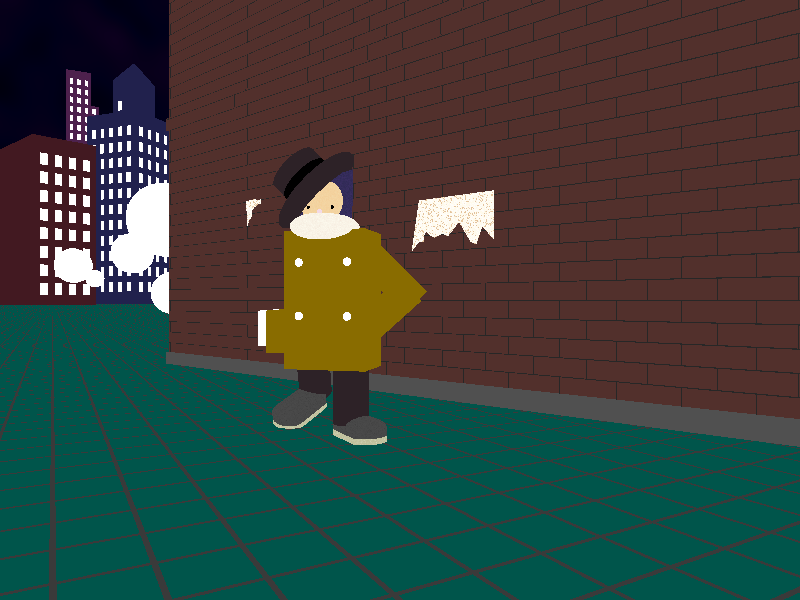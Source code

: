//*****************************************
//Trabalho para aula de computação gráfica
//Tema: Billy Bat
//Alunos: Vitor Fabre Eltermann
//        Vinicius Anastácio
//        Rodrigo da Silva Ghiorzi
//        Ricardo Taruhn Duarte
//*****************************************
#include "colors.inc"
#include "textures.inc"
#include "shapes.inc"
#include "glass.inc"
#include "stones.inc"    
#include "skies.inc"     
#include "colors.inc"
#include "textures.inc"
#include "glass.inc"
#include "metals.inc"
#include "golds.inc"
#include "stones.inc"
#include "woods.inc"
#include "shapes.inc"
#include "shapes2.inc"
#include "functions.inc"
#include "math.inc"
#include "transforms.inc" 

#declare paper = texture {
  pigment { granite
    color_map {
     [0 color rgb <1,0.98,0.95>]
     [0.2 color rgb <1,0.98,0.95>]
     [0.21 color rgb <1,0.96,0.83>]
     [0.3 color rgb <1,0.96,0.83>]
     [0.4 0.5 color rgb <1,0.98,0.95> color rgb <1,0.98,0.95>]
     [0.51 0.6 color rgb <.77,0.54,0.33> color rgb <.77,0.54,0.33>]
     [0.61 0.9 color rgb <1,0.96,0.83> color rgb <1,0.96,0.83>]
     [0.91 color rgb <.77,0.54,0.33>]
     [1 color rgb <.77,0.54,0.33>]
    }
  scale 0.5
  }
}
texture { pigment { color rgbt <1,0.96,0.83,0.1>}
  normal { leopard 1 turbulence 1.7 scale 0.01 }
}

//luz geral
light_source { <-300, 300, -300> color rgb <0.3, 0.3, 0.3> shadowless}

// chão
#declare RasterScale = 1.0;
#declare RasterHalfLine  = 0.035;  
#declare RasterHalfLineZ = 0.035; 
//-------------------------------------------------------------------------
#macro Raster(RScale, HLine) 
       pigment{ gradient x scale RScale
                color_map{[0.000   color rgbt<0.07,0.07,0.07,0>*0.6]
                          [0+HLine color rgbt<0.07,0.07,0.07,0>*0.6]
                          [0+HLine color rgbt<0.07,0.07,0.07,1>]
                          [1-HLine color rgbt<0.07,0.07,0.07,1>]
                          [1-HLine color rgbt<0.07,0.07,0.07,0>*0.6]
                          [1.000   color rgbt<0.07,0.07,0.07,0>*0.6]} }
 #end// of Raster(RScale, HLine)-macro    
//-------------------------------------------------------------------------
    

plane { <0,1,0>, 0    // plane with layered textures
        texture {
                  pigment{color rgb <0,0.09,0.07>}
                  finish {ambient 0.45 diffuse 0.85
                    specular 0.1
                    roughness 0.5
                    reflection 0.01}}
                  normal {wrinkles 0.2
                    scale 0.1}
        texture { Raster(RasterScale,RasterHalfLine ) rotate<0,0,0> }
        texture { Raster(RasterScale,RasterHalfLineZ) rotate<0,90,0>}
        rotate<0,0,0>
        
        rotate y*60
}



 
camera{
    location <0, 3, -20>
    look_at <0, 3, 0>
}    


//holofote
union{
    difference{
        cylinder {
           <0, 3, 0>,     // Center of one end
           <0, 3, 10>,     // Center of other end
           2.51            // Radius
        }
        cylinder {
            <0, 3, 1>,     // Center of one end
            <0, 3, 11>,     // Center of other end
            2.5            // Radius
        }
        texture {
            Metal
            finish {
                phong 5 phong_size 300
                reflection 1
            }
        }
    }
    
    cylinder {
        <0, 3, 10>,     // Center of one end
        <0, 3, 11>,     // Center of other end
        2.51           // Radius
        interior {
            caustics 2.0
            ior 3.5
        }
        texture {
            T_Glass4
            pigment {color White filter 0.85}
            finish {
                phong 2 phong_size 100
                reflection 0.30
            }
        }
    }
    
    sphere{
        <0, 3, 2>,2
        interior {
             caustics 2.0
             ior 3.5
        }
        texture {
            T_Glass4
            pigment {color White filter 0.85}
            finish {
                phong 2 phong_size 100
                reflection 0.30
            }
        } 
    }
    
    //luz
    light_source { <0, 3, 2> color rgb <4.4, 4.4, 2.2>
        fade_distance 5
        fade_power 0.5
    }
    rotate y*20 
    rotate x*17
    translate x*-17
    translate y*7
    translate z*-40
    
}       
  
//céu
sky_sphere {
    pigment {
        bozo
        color_map {
            [0.0 rgb <0.005, 0.0, 0.015>]
            [0.4 rgb <0.002, 0.0, 0.01>]
            [0.6 rgb <0.0, 0.0, 0.01>]
            [1.0 rgb 0.0]
        }
        scale 0.05
    }
}

//prédio da frente
union{
    box {
        <-0.9, 0, 99.9>, 
        <99.9, 100,-0.3>  
        
        texture {
            pigment { brick color rgb<0.02, 0.02, 0.02>, rgb<0.085, 0.03, 0.025>
                brick_size <3, 1, 2> mortar 0.05
            }
            finish {
                diffuse 1
            }
            normal {
                wrinkles 0.5
                scale 0.3
            }
            scale 0.5
        }
    }       
    
    box {
       <-1, 11, 100>,  
       <100,11.55,-0.4>  
       
       texture {
            pigment { brick color rgb<0.02, 0.02, 0.02>, rgb<0.085, 0.03, 0.025>
                brick_size <3, 1, 2> mortar 0.05
            }
            finish {
                diffuse 1
            }
            normal {
                wrinkles 0.5
                scale 0.3
            }
            scale 0.5
        }
        
    }
    
    //rodapé                       
    box {
       <-1, 0, 100>,  
       <100,0.55,-0.4>  
       
       texture {pigment{color rgb<0.08, 0.08, 0.08> }
             normal {
                wrinkles 0.8
                scale 0.3
             }          
       }
        
    }
    
    rotate y*40
    translate x*-10
    translate z*8
}
//***************
//prédios do fundo 
//*************** 
//prédio vermelho do fundo da esquerda
union{

    difference{
        box {
            <40, 0, 100>,  
            <76, 100, -0.35>  
        }
        //*************** 
        //buracos janelas
        #for (CntrX, 0, 3, 1)
            #for (CntrY, 0, 7, 1)
                box {
                    <44+(CntrX * 8), 83-(CntrY * 11), 5>,
                    <48+(CntrX * 8), 90-(CntrY * 11), -1>
                }
            #end
        #end
        
        //***************
        texture {
            pigment { color rgb<0.055, 0.01, 0.015>}
            finish {
                diffuse 1
            }
            normal {
                wrinkles 0.5
                scale 0.3
            }
            scale 0.5
        }
    }
    
    //***************
    #for (CntrX, 0, 3, 1)
        #for (CntrY, 0, 7, 1)
            //vidros janelas
            #if (!((CntrX = 2 & CntrY = 1) | (CntrX = 1 & CntrY = 2) | (CntrX = 3 & CntrY = 2) | (CntrX = 1 & CntrY = 5)
                    | (CntrX = 2 & CntrY = 5) | (CntrX = 3 & CntrY = 5) | (CntrX = 1 & CntrY = 6) | (CntrX = 2 & CntrY = 6)
                    | (CntrX = 3 & CntrY = 6) | (CntrX = 0 & CntrY = 7) | (CntrX = 2 & CntrY = 7)))
                light_source { <46+(CntrX * 8), 87.5-(CntrY * 11), 0> color rgb <10, 10, -1>
                    fade_distance 10
                    fade_power 50
                    jitter
                    looks_like{
                        box{
                            <-2, -4.5, 0>,
                            <2, 4.5, -0.35>
                            interior {
                                caustics 6.0
                                ior 3
                            }
                            texture {
                                T_Glass4
                                pigment {color rgb <1, 1, 1> filter 0.9}
                                finish {
                                    phong 1 phong_size 3
                                    reflection 0.01
                                }
                            }
                        }
                    }
                }
            #else
                box{
                    <44+(CntrX * 8), 83-(CntrY * 11), 0>,
                    <48+(CntrX * 8), 90-(CntrY * 11), -0.35>
                    interior {
                        caustics 6.0
                        ior 3
                    }
                    texture {
                        T_Glass4
                        pigment {color rgb <1, 1, 1> filter 0.95}
                        finish {
                            phong 1 phong_size 3
                            reflection 0.01
                        }
                    }
                } 
            #end    
        #end
    #end
    //***************
    //sombra no topo
    light_source{
        <60, 120, -50> color rgb <-0.2, -0.05, -0.05>
        fade_distance 63
        fade_power 40
    }
    //***************
    rotate y*-50
    translate z*300
    translate x*-240
}

//***************
//prédio roxo do fundo
union{
    difference{
        box {
            <0, 0, -0.35>,  
            <36, 280, 50>   
        }
        box {
            <27, 240, -1>
            <37, 281, 51>
        }
        //*************** 
        //buracos janelas
        #for (CntrX, 0, 3, 1)
            #for (CntrY, 0, 6, 1)
                box {
                    <4+(CntrX * 8), 263-(CntrY * 11), 5>,
                    <8+(CntrX * 8), 270-(CntrY * 11), -1>
                }
            #end
        #end
        
        //***************
        texture {
            pigment { color rgb<0.075, 0.015, 0.075>}
            finish {
                diffuse 1
            }
            normal {
                wrinkles 0.5
                scale 0.3
            }
            scale 0.5
        }
    }
    
    //***************
    #for (CntrX, 0, 3, 1)
        #for (CntrY, 0, 6, 1)
            //vidros janelas
            #if (!((CntrX = 3 & CntrY = 0) | (CntrX = 0 & CntrY = 1) | (CntrX = 3 & CntrY = 1) | (CntrX = 1 & CntrY = 2)
                    | (CntrX = 3 & CntrY = 2) | (CntrX = 1 & CntrY = 3) | (CntrX = 2 & CntrY = 4) | (CntrX = 3 & CntrY = 4)
                    | (CntrX = 2 & CntrY = 5) | (CntrX = 3 & CntrY = 5) | (CntrX = 0 & CntrY = 6) | (CntrX = 2 & CntrY = 6)
                    | (CntrX = 3 & CntrY = 6)))
                light_source { <6+(CntrX * 8), 267.5-(CntrY * 11), 0> color rgb <10, 10, -1>
                    fade_distance 10
                    fade_power 50
                    jitter
                    looks_like{
                        box{
                            <-2, -4.5, 0>,
                            <2, 4.5, -0.35>
                            interior {
                                caustics 6.0
                                ior 3
                            }
                            texture {
                                T_Glass4
                                pigment {color rgb <1, 1, 1> filter 0.9}
                                finish {
                                    phong 1 phong_size 3
                                    reflection 0.01
                                }
                            }
                        }
                    }
                }
            #else
                #if (!((CntrX = 3 & CntrY = 0) | (CntrX = 3 & CntrY = 1) | (CntrX = 3 & CntrY = 2)))
                    box{
                        <4+(CntrX * 8), 263-(CntrY * 11), 0>,
                        <8+(CntrX * 8), 270-(CntrY * 11), -0.35>
                        interior {
                            caustics 6.0
                            ior 3
                        }
                        texture {
                            T_Glass4
                            pigment {color rgb <1, 1, 1> filter 0.95}
                            finish {
                                phong 1 phong_size 3
                                reflection 0.01
                            }
                        }
                    }
                #end 
            #end    
        #end
    #end
    //***************
    //sombra no topo
    light_source{
        <15, 300, -50> color rgb <-0.3, -0.08, -0.18>
        fade_distance 63
        fade_power 40
    }
    //***************
    rotate y*-29
    translate z*700
    translate x*-400
}

//***************
//prédio azul do fundo da direita
union{
    //***************
    difference{
        union{
            //parte inferior
            box {
                <0, 0, 0>,  
                <44, 136, 44>   
            }
            //parte superior
            box {
                <32, 136, 32>
                <12, 165, 12>
            }
            //pirâmide do topo
            object {
                union {
                    object{polygon { 5, <12,165,12>, <32,165,12>, <32,165,32>, <12,165,32>, <12,165,12> }}
                    object{polygon { 4, <12,165,12>, <32,165,12>, <22,180,22>, <12,165,12> }} 
                    object{polygon { 4, <32,165,12>, <32,165,32>, <22,180,22>, <32,165,12> }} 
                    object{polygon { 4, <32,165,32>, <12,165,32>, <22,180,22>, <32,165,32> }} 
                    object{polygon { 4, <12,165,32>, <12,165,12>, <22,180,22>, <12,165,32> }}
                }
            }
        }
        //*************** 
        //buracos janelas parte inferior
        #for (CntrX, 0, 4, 1)
            #for (CntrY, 0, 10, 1)
                box {
                    <5, 119-(CntrY * 11), 4+(CntrX * 8)>,
                    <-1, 126-(CntrY * 11), 8+(CntrX * 8)>
                }
                box {
                    <4+(CntrX * 8), 119-(CntrY * 11), 5>,
                    <8+(CntrX * 8), 126-(CntrY * 11), -1>
                }
            #end
        #end
        //buracos janelas parte superior
        #for (CntrX, 0, 1, 1)
            #for (CntrY, 0, 1, 1)
                box {
                    <17, 153-(CntrY * 11), 16+(CntrX * 8)>,
                    <11, 160-(CntrY * 11), 20+(CntrX * 8)>
                }
                box {
                    <16+(CntrX * 8), 153-(CntrY * 11), 17>,
                    <20+(CntrX * 8), 160-(CntrY * 11), 11>
                }
            #end
        #end
    
        //***************
        texture {
            pigment { color rgb<0.015, 0.015, 0.075>}
            finish {
                diffuse 1
            }
            normal {
                wrinkles 0.5
                scale 0.3
            }
            scale 0.5
        }
    }
    //*************** 
    //vidros das janelas
    //parte inferior
    #for (CntrX, 0, 4, 1)
        #for (CntrY, 0, 10, 1)
            //parede esquerda
            #if (!((CntrY = 1 & CntrX = 3) | (CntrY = 3 & CntrX = 0) | (CntrY = 3 & CntrX = 2) | (CntrY = 4 & CntrX = 2)))
                light_source { <0.35, 122.5-(CntrY * 11), 6+(CntrX * 8)> color rgb <10, 10, -1>
                    fade_distance 10
                    fade_power 50
                    jitter
                    looks_like{
                        box{
                            <0.5, -4.5, -2>,
                            <0.35, 4.5, 2>
                            interior {
                                caustics 6.0
                                ior 3
                            }
                            texture {
                                T_Glass4
                                pigment {color rgb <1, 1, 1> filter 0.9}
                                finish {
                                    phong 1 phong_size 3
                                    reflection 0.01
                                }
                            }
                        }
                    }
                }
            #else
                box{
                    <0.5, 119-(CntrY * 11), 4+(CntrX * 8)>,
                    <0.35, 126-(CntrY * 11), 8+(CntrX * 8)>
                    interior {
                        caustics 6.0
                        ior 3
                    }
                    texture {
                        T_Glass4
                        pigment {color rgb <1, 1, 1> filter 0.95}
                        finish {
                            phong 1 phong_size 3
                            reflection 0.01
                        }
                    }
                }
            #end
            //parede direita
            #if (!((CntrY = 1 & CntrX = 1) | (CntrY = 2 & CntrX = 2)))
                light_source { <6+(CntrX * 8), 122.5-(CntrY * 11), 0.35> color rgb <10, 10, -1>
                    fade_distance 10
                    fade_power 50
                    jitter
                    looks_like{
                        box{
                            <-2, -4.5, 0.5>,
                            <2, 4.5, 0.35>
                            interior {
                                caustics 6.0
                                ior 3
                            }
                            texture {
                                T_Glass4
                                pigment {color rgb <1, 1, 1> filter 0.9}
                                finish {
                                    phong 1 phong_size 3
                                    reflection 0.01
                                }
                            }
                        }
                    }
                }
            #else
                box{
                    <4+(CntrX * 8), 119-(CntrY * 11), 0.5>,
                    <8+(CntrX * 8), 126-(CntrY * 11), 0.35>
                    interior {
                        caustics 6.0
                        ior 3
                    }
                    texture {
                        T_Glass4
                        pigment {color rgb <1, 1, 1> filter 0.95}
                        finish {
                            phong 1 phong_size 3
                            reflection 0.01
                        }
                    }
                }    
            #end    
        #end
    #end
    //parte superior
    #for (CntrX, 0, 1, 1)
        #for (CntrY, 0, 1, 1)
            //parede esquerda
            #if (!(CntrX = 1 & CntrY = 1))
                light_source { <12.35, 156.5-(CntrY * 11), 18+(CntrX * 8)> color rgb <10, 10, -1>
                    fade_distance 10
                    fade_power 50
                    jitter
                    looks_like{
                        box{
                            <12.5, -4.5, -2>,
                            <12.35, 4.5, 2>
                            interior {
                                caustics 6.0
                                ior 3
                            }
                            texture {
                                T_Glass4
                                pigment {color rgb <1, 1, 1> filter 0.9}
                                finish {
                                    phong 1 phong_size 3
                                    reflection 0.01
                                }
                            }
                        }
                    }
                }
            #else
                box{
                    <12.5, 153-(CntrY * 11), 16+(CntrX * 8)>,
                    <12.35, 160-(CntrY * 11), 20+(CntrX * 8)>
                    interior {
                        caustics 6.0
                        ior 3
                    }
                    texture {
                        T_Glass4
                        pigment {color rgb <1, 1, 1> filter 0.95}
                        finish {
                            phong 1 phong_size 3
                            reflection 0.01
                        }
                    }
                }
            #end
            //parede direita
            #if (true)
                light_source { <18+(CntrX * 8), 156.5-(CntrY * 11), 12.35> color rgb <10, 10, -1>
                    fade_distance 10
                    fade_power 50
                    jitter
                    looks_like{
                        box{
                            <-2, -4.5, 12.5>,
                            <2, 4.5, 12.35>
                            interior {
                                caustics 6.0
                                ior 3
                            }
                            texture {
                                T_Glass4
                                pigment {color rgb <1, 1, 1> filter 0.9}
                                finish {
                                    phong 1 phong_size 3
                                    reflection 0.01
                                }
                            }
                        }
                    }
                }
            #else
                box{
                    <16+(CntrX * 8), 152-(CntrY * 11), 12.5>,
                    <20+(CntrX * 8), 160-(CntrY * 11), 12.35>
                    interior {
                        caustics 6.0
                        ior 3
                    }
                    texture {
                        T_Glass4
                        pigment {color rgb <1, 1, 1> filter 0.95}
                        finish {
                            phong 1 phong_size 3
                            reflection 0.01
                        }
                    }
                }    
            #end    
        #end
    #end
    //***************
    //sombra no topo
    light_source{
        <-25, 190, -5> color rgb <-0.3, -0.18, -0.28>
        fade_distance 63
        fade_power 40
    }
    //***************
    rotate y*-70
    translate z*400
    translate x*-185
}

//***************
//bolas de luz
light_source
{ <-35, 15, 70> color rgb 2*<1, 1, 0.5>
    fade_distance 10
    fade_power 40
    looks_like
    {   
        sphere
        { <0,0,0>,5.5
            pigment { rgb <1, 1, 1> filter 0.5}
            hollow
            interior { 
                media {
                    scattering { 1, 0.07 extinction 0.01 }
                    samples 30,100
                }
            }
        }
        
    }
}

light_source
{ <-32, 4, 65> color rgb 2*<1, 1, 0.5>
    fade_distance 10
    fade_power 40
    looks_like
    {   
        sphere
        { <0,0,0>,3
            pigment { rgb <1, 1, 1> filter 0.5}
            hollow
            interior { 
                media {
                    scattering { 1, 0.07 extinction 0.01 }
                    samples 30,100
                }
            }
        }
        
    }
}

light_source
{ <-40, 10, 70> color rgb 2*<1, 1, 0.5>
    fade_distance 10
    fade_power 40
    looks_like
    {   
        sphere
        { <0,0,0>,3
            pigment { rgb <1, 1, 1> filter 0.5}
            hollow
            interior { 
                media {
                    scattering { 1, 0.07 extinction 0.01 }
                    samples 30,100
                }
            }
        }
        
    }
}

light_source
{ <-35.5, 5.5, 50> color rgb 2*<1, 1, 0.5>
    fade_distance 10
    fade_power 40
    looks_like
    {   
        sphere
        { <0,0,0>,1
            pigment { rgb <1, 1, 1> filter 0.5}
            hollow
            interior { 
                media {
                    scattering { 1, 0.07 extinction 0.01 }
                    samples 30,100
                }
            }
        }
        
    }
}


light_source
{ <-38, 7, 50> color rgb 2*<1, 1, 0.5>
    fade_distance 10
    fade_power 40
    looks_like
    {   
        sphere
        { <0,0,0>,2
            pigment { rgb <1, 1, 1> filter 0.5}
            hollow
            interior { 
                media {
                    scattering { 1, 0.07 extinction 0.01 }
                    samples 30,100
                }
            }
        }
        
    }
}  
       
 //papel esquerdo
 object {
     union {
           object{polygon 
           { 18, <-0.6,  0,-8>  , <-0.6,0.5,-8> , <-0.65,0.55,-8>  ,   <-0.7,  1, -8>,    
                <-0.2,  1.05,-8> , <0,  1,-8>    ,   <0.4,  1,-8>   ,   <0.3,  0.9,-8>,     
                <0.25, 0.85,-8> , <0.23,0.83,-8>,   <0,0.8,-8>     ,   <-0.2,0.7,-8>,
                <-0.25,0.65,-8> , <-0.3,0.6,-8> ,   <-0.3,0.4,-8>  ,   <-0.4,0.3,-8>,
                <-0.5,0.2,-8>   , <-0.6, 0, -8>
                }
           } 
           texture {paper}
      }       
      rotate y*35.8
      translate z*10.45
      translate y*6
      translate x*-1
    }
    //papel direito
    object {
     union {
           object{polygon 
           { 19, <0,  0,-8>      , <0.3, 1.6, -8> , <3, 1.6, -8>    , <3, 0.2, -8>,
                 <2.6, 0.6, -8>  , <2.4, 0.1, -8> , <2.2, 0.2, -8>  , <2, 0.5, -8>, 
                 <1.8, 0.8, -8>  , <1.6, 0.6, -8> , <1.4, 0.4, -8>  , <1.2, 0.5, -8>,
                 <0.9, 0.4, -8>  , <0.7, 0.5, -8> , <0.6, 0.6, -8>  , <0.5, 0.5, -8>,
                 <0.5, 0.3, -8>  , <0.3, 0.3, -8> , 
                 <0, 0, -8>
                }
           } 
           texture {paper}
      }       
      rotate y*40
      translate z*5
      translate y*4.5
      translate x*5.5
    }
union {
//cabeça
union{
union{
    object{
        difference{
            cylinder{<0, 1, 0>, <0, 3, 0>, 1}
            cylinder{<0, 6, -1>, <0, 6, 1>, 1 scale<1, 0.5, 1>}
            cylinder{<0, 1, -1>, <0, 1, 0.5>, 0.5 scale<1, 1.5, 1> rotate z*-10}
            cylinder{<0, 1, -1>, <0, 1, 0.5>, 0.5 scale<1, 1.5, 1> rotate z*10}
        }
        texture {
            pigment {
                bozo
                turbulence 0.25
                color_map {
                    [0 rgb <0.05, 0.03, 0.14>]
                    [1 rgb <0.02, 0.02,  0.07 >]
                }
                scale 0.04
            }
            finish{ ambient 0.25 }
        }
    }
    object{
       intersection{
            cylinder{<0, 1, 0>, <0, 3, 0>, 1}
            union{
                cylinder{<0, 1, -1>, <0, 1, 0.5>, 0.5 scale<1, 1.5, 1> rotate z*-10}
                cylinder{<0, 1, -1>, <0, 1, 0.5>, 0.5 scale<1, 1.5, 1> rotate z*10}
            }
       }
       texture {
            pigment {
                bozo
                turbulence 0.25
                color_map {
                    [0 rgb <0.9, 0.6, 0.3>]
                    [1 rgb <0.9, 0.7,  0.4>]
                }
                scale 0.04
            }
            finish{ ambient 0.25 }
        }
    }
    object{
        union{
            sphere{<0.4, 1.3, -0.83>, 0.1}
            sphere{<-0.4, 1.3, -0.83>, 0.1}
        }   
    }
    object{
        sphere{<0, 1.5, 0>, 1 scale<1.3, 0.5, 1.3>}
        texture {
            pigment {
                bozo
                turbulence 0.25
                color_map {
                    [0 rgb <1, 1, 0.9>]
                    [1 rgb <0.9, 0.8,  0.7>]
                }
                scale 0.04
            }
            finish{ ambient 0.25 }
        }
    }
    object{
        sphere{<0, 1.1, -1>, 0.1}
        pigment{color rgb<0.9, 0.7, 0.8>}
    }
    scale <0.5, 0.5, 0.5>
    rotate x*6
    rotate y*5
    translate z*-10
    translate y*4 
    translate x*-0.9
    
}
//chapeu
union{
    object{
        difference{
            cylinder{<0, 1, 0>, <0, 2, 0>, 1}
        }
        texture {
            pigment {
                color rgb <0.026, 0.016, 0.02> 
            }
            finish{ ambient 0.25 }
        }       
    }
    
    object{
        difference{
            cylinder{<0, 1, 0>, <0, 1.4, 0>, 1.01}
        }
        texture {
            pigment {
                color rgb <0.00001, 0.00001, 0.00001> 
            }
            finish{ ambient 0.25 }
        }       
    }
    
    object{
        sphere{<0, 1.5, 0>, 1 scale<1.9, 0.5, 1.3>}
        texture {
            pigment { color rgb <0.026, 0.016, 0.02>
            }
            finish{ ambient 0.25 }
        }
    }
    
    scale <0.5, 0.5, 0.5>
    rotate x*6
    rotate y*5
    rotate z*45
    translate z*-10
    translate y*4.8 
    translate x*-0.8
    
}  
  translate x*-0.5
  translate z*1.2
  translate y*-0.02
}                 
//sapato direito
union{
    union{
        difference{
            union{
                cylinder{<0, 1, 0>, <0, 1, 3>, 1 translate x*1}
                sphere{<1, 1, 0>, 1}
                intersection{
                    cylinder{<0, 1, 1>, <0, 1, 4>, 1 translate x*1}
                    cylinder{<0, 1, 3>, <0, 2, 3>, 1 translate x*1}
                }
            }
            box{<0, 0, -2>, <2, 1, 5>}
        }
        cylinder{<0, 0.5, 0>, <0, 1, 0>, 1 translate x*1}
        cylinder{<0, 0.5, 3>, <0, 1, 3>, 1 translate x*1}
        box{<0, 0.5, 0>, <2, 1, 3>}
        
        pigment{
            crackle
         scale .04
         poly_wave .045
         pigment_map {
              [0 rgb 0]
              [1 rgb .07]
         }
        }
        finish{
            diffuse 1
            specular .75
            roughness .035
            ambient 0
            reflection { .0075 .015
                fresnel 1
                metallic 0
            }
        }
    }
    union{
        cylinder{<0, 0, 0>, <0, 0.5, 0>, 1 translate x*1}
        cylinder{<0, 0, 3>, <0, 0.5, 3>, 1 translate x*1}
        box{<0, 0, 0>, <2, 0.5, 3>}
        
        pigment{
            crackle
         scale .04
         poly_wave .045
         pigment_map {
              [0 rgb <1, 1, 0.9>]
              [1 rgb <0.5, 0.5, 0.3>]
         }
        }
        finish{
            diffuse 1
            specular .75
            roughness .035
            ambient 0
        }
    }
                          
    scale <0.4, 0.25, 0.3>
    rotate y*-30
    translate z*-7.5
    translate x*-1
    
}     

//sapato esquerdo
union{
    union{
        difference{
            union{
                cylinder{<0, 1, 0>, <0, 1, 3>, 1 translate x*1}
                sphere{<1, 1, 0>, 1}
                intersection{
                    cylinder{<0, 1, 1>, <0, 1, 4>, 1 translate x*1}
                    cylinder{<0, 1, 3>, <0, 2, 3>, 1 translate x*1}
                }
            }
            box{<0, 0, -2>, <2, 1, 5>}
        }
        cylinder{<0, 0.5, 0>, <0, 1, 0>, 1 translate x*1}
        cylinder{<0, 0.5, 3>, <0, 1, 3>, 1 translate x*1}
        box{<0, 0.5, 0>, <2, 1, 3>}
        
        pigment{
            crackle
         scale .04
         poly_wave .045
         pigment_map {
              [0 rgb 0]
              [1 rgb .07]
         }
        }
        finish{
            diffuse 1
            specular .75
            roughness .035
            ambient 0
            reflection { .0075 .015
                fresnel 1
                metallic 0
            }
        }
    }
    union{
        cylinder{<0, 0, 0>, <0, 0.5, 0>, 1 translate x*1}
        cylinder{<0, 0, 3>, <0, 0.5, 3>, 1 translate x*1}
        box{<0, 0, 0>, <2, 0.5, 3>}
        
        pigment{
            crackle
         scale .04
         poly_wave .045
         pigment_map {
              [0 rgb <1, 1, 0.9>]
              [1 rgb <0.5, 0.5, 0.3>]
         }
        }
        finish{
            diffuse 1
            specular .75
            roughness .035
            ambient 0
        }
    }
    
    scale <0.4, 0.25, 0.3>
    rotate y*30
    rotate x*-23
    translate z*-5.5
    translate x*-3
    translate y*0.15
    
}   
//calças  
union{
    cylinder { 
    <-3,0,-4>,<-3,2,-4>, 0.4
    rotate x*-30 
    translate y*2.7
    translate z*-1.4
    translate x*0.88
    } 
    
cylinder { 
    <0,0,-9>,<0,2,-9>, 0.4
        translate x*-1.07  
        translate z*2.2
        translate y*0.3
    } 
    texture { 
        pigment { 
            color rgb <0.026, 0.016, 0.02>
            }  
        }
}  



//asas
object {
     union {
           object{polygon 
           { 33,<0,  0,-8>      , <0.2, 0.2, -8> , <0.3, 0.5, -8>  , <0.6, 0.5, -8>,
                <0.7, 0.3, -8>  , <0.8, 0.2, -8> , <0.9, 0.3, -8>  , <1, 0.6, -8>,
                <1.3, 0.8, -8>  , <1.4, 0.9, -8> , <1.5, 0.8, -8>  , <1.6, 0.6, -8>,
                <1.7, 0.5, -8>  , <1.9, 0.6, -8> , <2.3, 0.8, -8>  , <2.6, 1, -8>,
                <3, 1.2, -8>    , <3.3, 1, -8>   , <3.5, 0.9 -8>   , <3.3, 1, -8>,
                <3.1, 1.3, -8>  , <2.9, 1.6, -8> , <2.5, 1.8, -8>  , <2.3, 2, -8>,
                <2.1, 2.3, -8>  , <1.4, 2.6, -8> , <1.3, 2.3, -8>  , <1.1, 2, -8>,
                <0.9, 2.3, -8>  , <0.7, 2.6, -8> , <0.5, 2.3, -8>  , <0.3, 2.1, -8>,
                <0,0, -8>  
           }
           } 
           pigment {color rgb <0.1,0.1,0.1>}
      }       
    }

//braço/sobretudo
union{
   cylinder { 
    <1.3,3,-9>,<0.3,4,-9>, 0.3
        translate x*-1  
        translate z*0.4
        translate y*-0.05
   } 
   texture { 
       pigment { 
            color rgb <0.25, 0.15, 0>
           }  
       } 
}
//braço/sobretudo
union{
   cylinder { 
    <1.2,3,-9>,<0.3,4,-9>, 0.3
        rotate z*90
        translate x*3.2  
        translate z*0.4
        translate y*2
   } 
   texture { 
       pigment { 
            color rgb <0.25, 0.15, 0>
           }  
       } 
}
// mão 
union{
union{
box { 
    <-4.00, 3.00, -1.00>,
    < -3.80, 4.00, 1.00>   
    
    texture { 
        pigment{ 
            color rgb<1.00, 1.00, 1.00> 
            }  
            finish { phong 1 reflection{ 0.00 metallic 0.00} } 
              } 
      scale <1,1,1> rotate<0,0,0> translate<0,0,0> 
    }             
}
// dedo    
box { 
    <-3.20, 4.00, -1.00>,
    < -3.80, 2.80, 1.00>   
    
    texture { 
        pigment{ 
            color rgb <0.25, 0.15, 0> 
            }  
            finish { phong 1 reflection{ 0.00 metallic 0.00} } 
              } 
      scale <1,1,1> rotate<0,0,0> translate<0,0,0> 
    } 
      
 translate z*-2
 translate y*-1.3  
     }
     
//corpo
union {
box { 
    <-1, 3.6, -1.00>,
    < 0.6, 1, 0>   
    
    texture {  
    pigment{ 
        color rgb <0.25, 0.15, 0> 
    }
      scale <1,1,1> rotate<0,0,0> translate<0,0,0> 
    } 
    }
 
    sphere{
        <-0.7, 3, -1>,0.08
        texture {
            pigment {color White}
        } 
    }
    
    sphere{
        <0.25, 3, -1>,0.08
        texture {
            pigment {color White}
        } 
    }
    
        sphere{
        <-0.7, 2, -1>,0.08
        texture {
            pigment {color White}
        } 
    }
    
    sphere{
        <0.25, 2, -1>,0.08
        texture {
            pigment {color White}
        } 
    }             
    rotate y*15
    translate x*-0.95
    translate y*0.7 
    translate z*-8
    }
}
